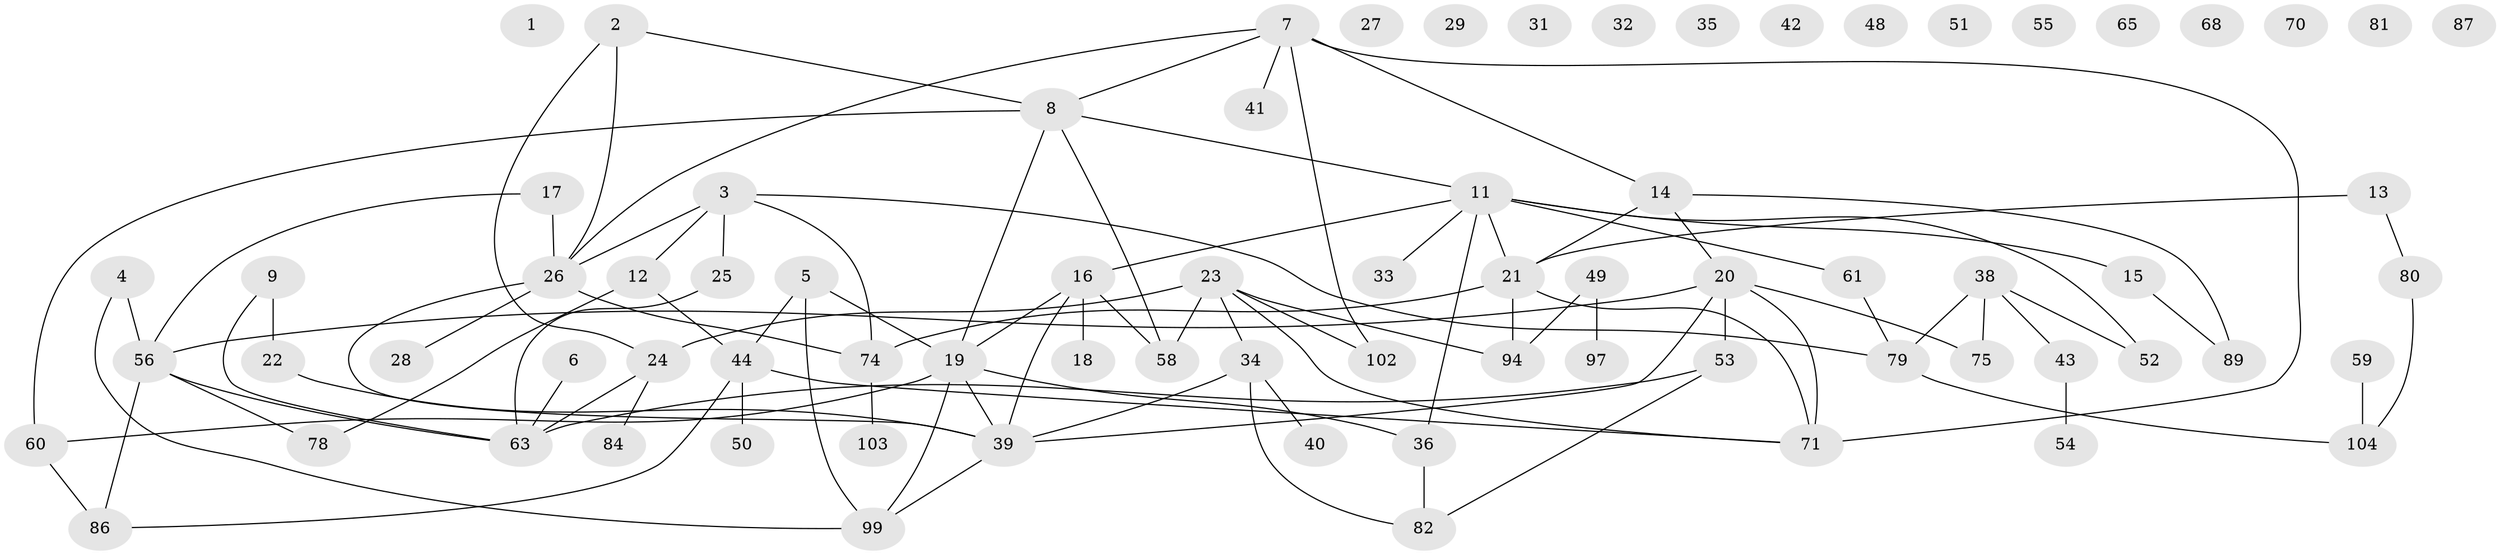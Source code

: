 // original degree distribution, {0: 0.13333333333333333, 3: 0.21904761904761905, 2: 0.22857142857142856, 1: 0.17142857142857143, 4: 0.11428571428571428, 6: 0.047619047619047616, 5: 0.0761904761904762, 7: 0.009523809523809525}
// Generated by graph-tools (version 1.1) at 2025/41/03/06/25 10:41:25]
// undirected, 76 vertices, 98 edges
graph export_dot {
graph [start="1"]
  node [color=gray90,style=filled];
  1;
  2 [super="+10"];
  3 [super="+100"];
  4;
  5;
  6;
  7 [super="+64"];
  8 [super="+69"];
  9;
  11 [super="+47"];
  12;
  13;
  14 [super="+66"];
  15 [super="+88"];
  16 [super="+62"];
  17;
  18 [super="+30"];
  19 [super="+105"];
  20 [super="+73"];
  21 [super="+37"];
  22 [super="+77"];
  23 [super="+91"];
  24;
  25;
  26 [super="+46"];
  27;
  28;
  29;
  31;
  32;
  33;
  34 [super="+76"];
  35;
  36 [super="+96"];
  38 [super="+45"];
  39 [super="+90"];
  40;
  41;
  42;
  43 [super="+67"];
  44 [super="+83"];
  48;
  49 [super="+57"];
  50;
  51;
  52;
  53;
  54;
  55;
  56 [super="+72"];
  58;
  59;
  60;
  61;
  63 [super="+93"];
  65;
  68 [super="+95"];
  70;
  71 [super="+98"];
  74;
  75;
  78;
  79 [super="+92"];
  80;
  81;
  82 [super="+85"];
  84;
  86;
  87;
  89 [super="+101"];
  94;
  97;
  99;
  102;
  103;
  104;
  2 -- 24;
  2 -- 26;
  2 -- 8;
  3 -- 12;
  3 -- 26;
  3 -- 25;
  3 -- 74;
  3 -- 79;
  4 -- 99;
  4 -- 56;
  5 -- 44;
  5 -- 99;
  5 -- 19;
  6 -- 63;
  7 -- 102;
  7 -- 41;
  7 -- 26;
  7 -- 14;
  7 -- 71;
  7 -- 8;
  8 -- 60;
  8 -- 19;
  8 -- 58;
  8 -- 11;
  9 -- 22;
  9 -- 63;
  11 -- 16;
  11 -- 15;
  11 -- 33;
  11 -- 36;
  11 -- 21;
  11 -- 52;
  11 -- 61;
  12 -- 78;
  12 -- 44;
  13 -- 21;
  13 -- 80;
  14 -- 21;
  14 -- 20;
  14 -- 89;
  15 -- 89;
  16 -- 18;
  16 -- 58;
  16 -- 39;
  16 -- 19;
  17 -- 56;
  17 -- 26;
  19 -- 39;
  19 -- 60;
  19 -- 99;
  19 -- 36;
  20 -- 53;
  20 -- 56;
  20 -- 75;
  20 -- 39;
  20 -- 71 [weight=2];
  21 -- 74 [weight=2];
  21 -- 94;
  21 -- 71;
  22 -- 39;
  23 -- 24;
  23 -- 58;
  23 -- 94 [weight=2];
  23 -- 102;
  23 -- 34;
  23 -- 71;
  24 -- 84;
  24 -- 63;
  25 -- 63;
  26 -- 39;
  26 -- 74;
  26 -- 28;
  34 -- 39;
  34 -- 82;
  34 -- 40;
  36 -- 82;
  38 -- 75;
  38 -- 43;
  38 -- 52;
  38 -- 79;
  39 -- 99;
  43 -- 54;
  44 -- 50;
  44 -- 86;
  44 -- 71;
  49 -- 94;
  49 -- 97;
  53 -- 63;
  53 -- 82;
  56 -- 86;
  56 -- 78;
  56 -- 63;
  59 -- 104;
  60 -- 86;
  61 -- 79;
  74 -- 103;
  79 -- 104;
  80 -- 104;
}
